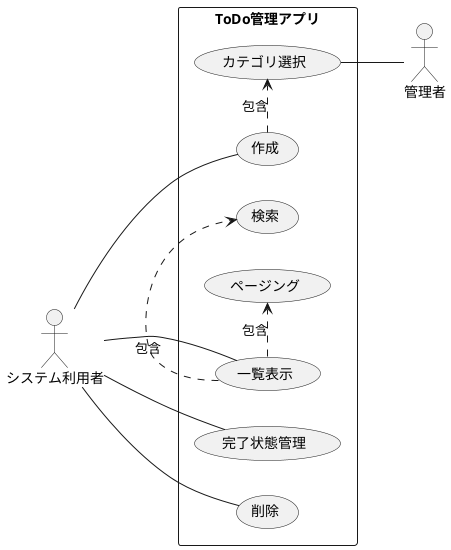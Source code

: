 @startuml
left to right direction
skinparam packageStyle rectangle
actor システム利用者
actor 管理者
rectangle ToDo管理アプリ {
  システム利用者 -- (作成)
  (作成) .> (カテゴリ選択) : 包含
  システム利用者 -- (完了状態管理)
  システム利用者 -- (一覧表示)
  (一覧表示) .> (検索) : 包含
  (一覧表示) .> (ページング) : 包含
  システム利用者 -- (削除)
  (カテゴリ選択) -- 管理者
}
@enduml